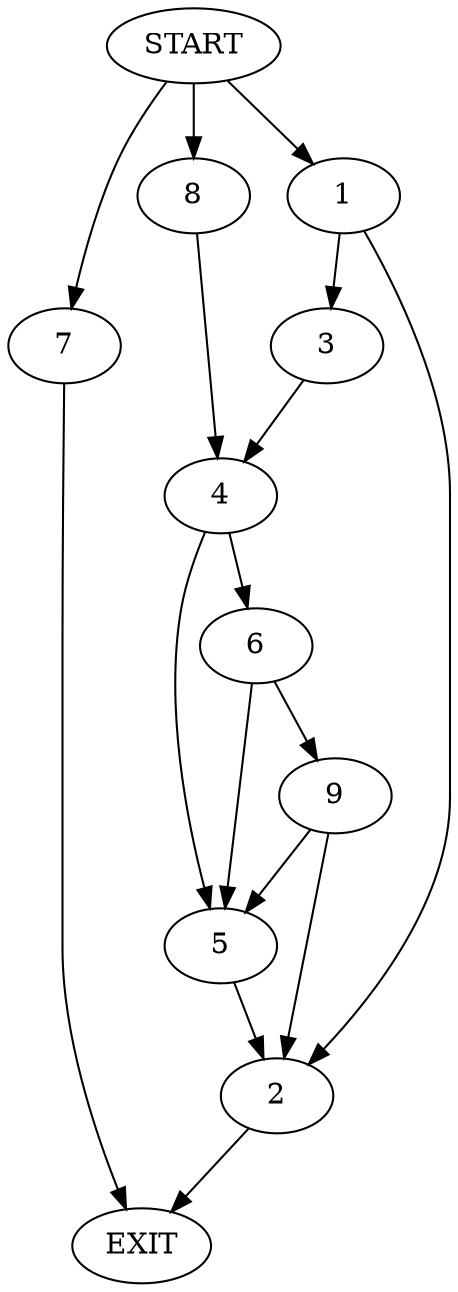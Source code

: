 digraph {
0 [label="START"]
10 [label="EXIT"]
0 -> 1
1 -> 2
1 -> 3
2 -> 10
3 -> 4
4 -> 5
4 -> 6
0 -> 7
7 -> 10
0 -> 8
8 -> 4
6 -> 9
6 -> 5
5 -> 2
9 -> 2
9 -> 5
}
